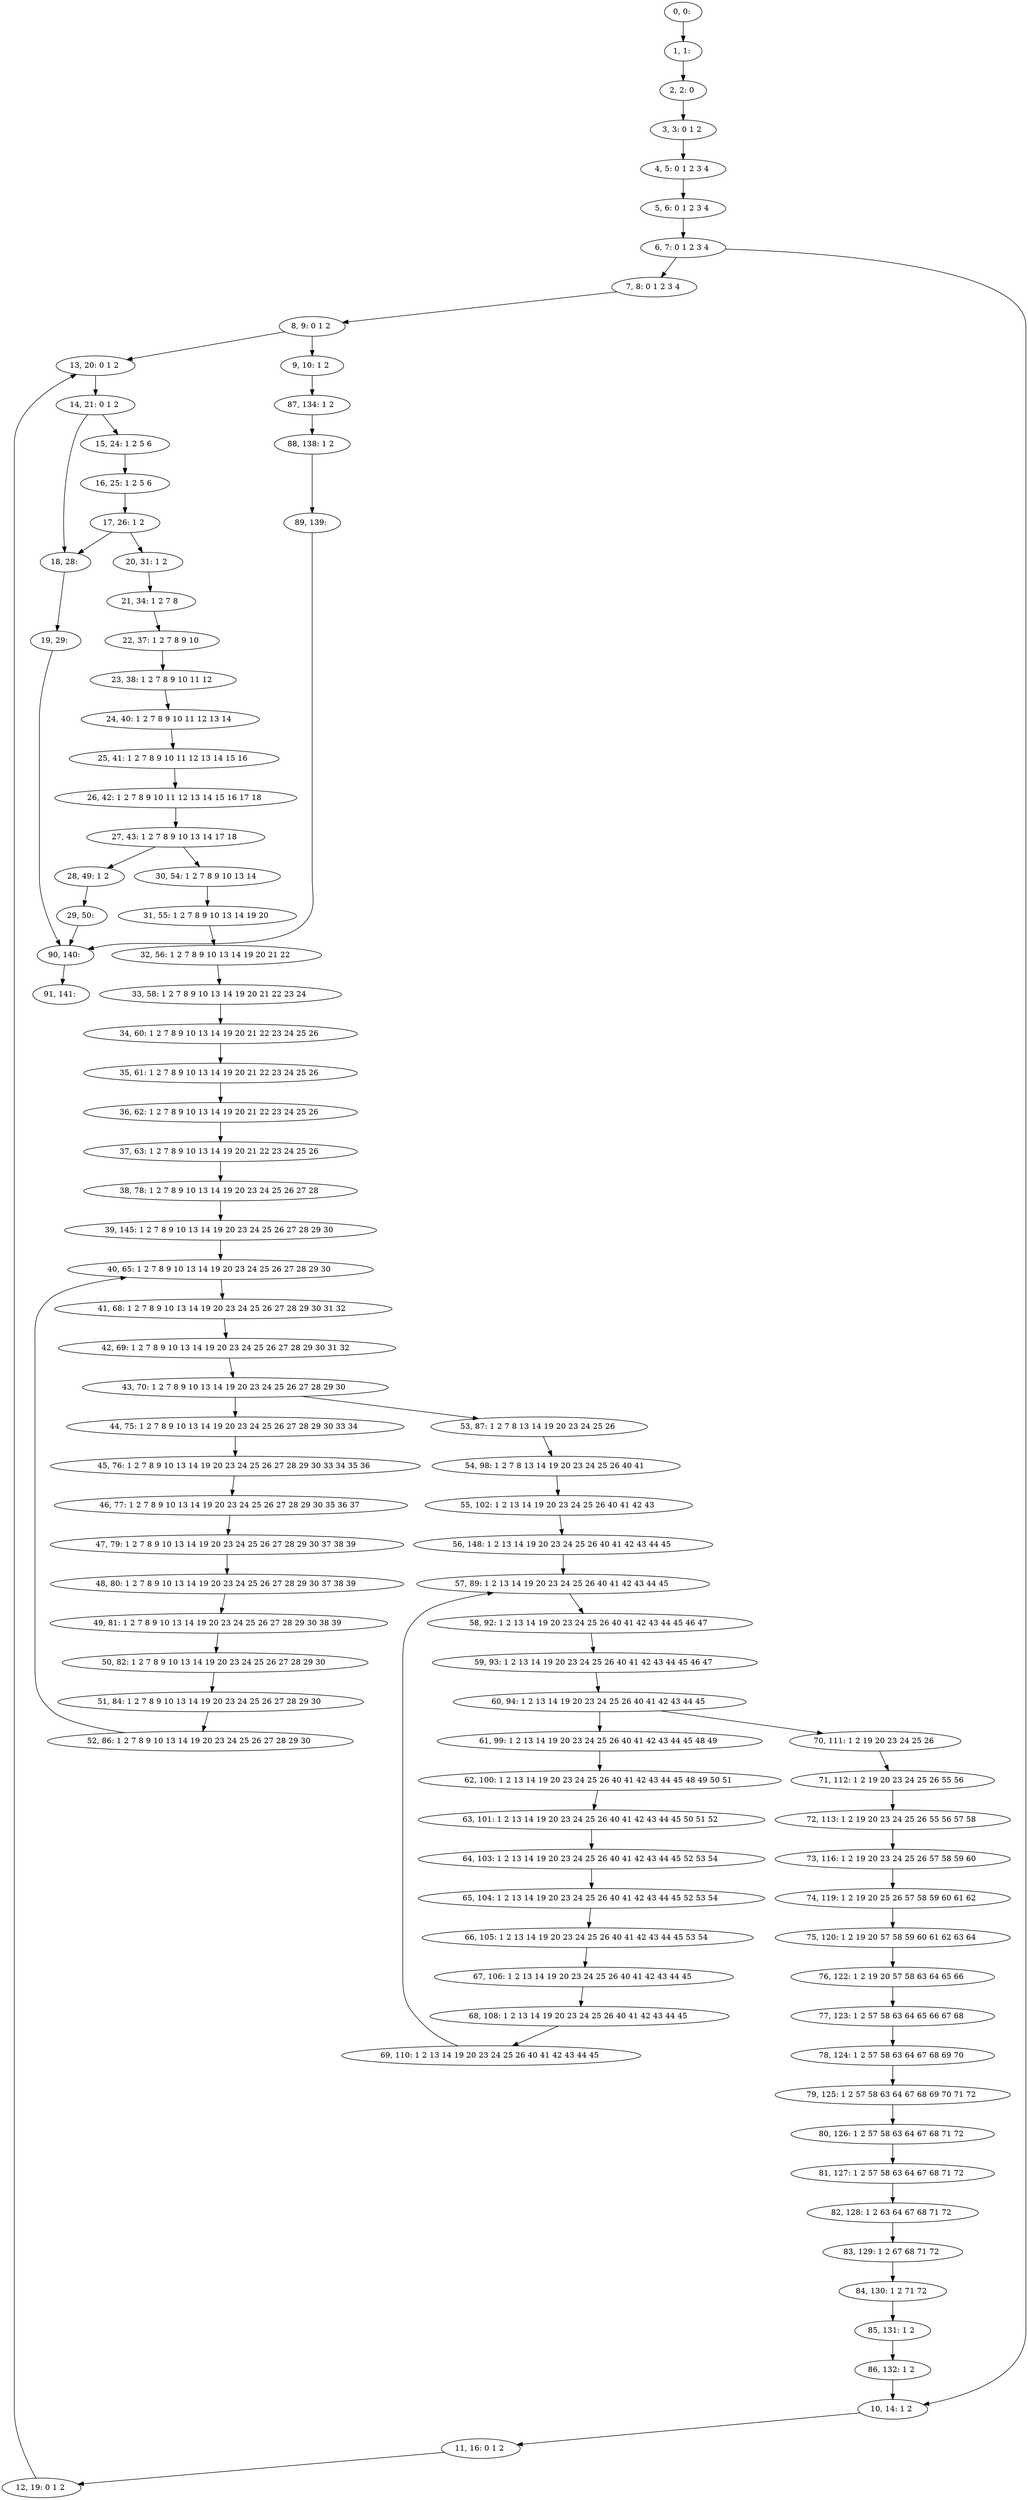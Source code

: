 digraph G {
0[label="0, 0: "];
1[label="1, 1: "];
2[label="2, 2: 0 "];
3[label="3, 3: 0 1 2 "];
4[label="4, 5: 0 1 2 3 4 "];
5[label="5, 6: 0 1 2 3 4 "];
6[label="6, 7: 0 1 2 3 4 "];
7[label="7, 8: 0 1 2 3 4 "];
8[label="8, 9: 0 1 2 "];
9[label="9, 10: 1 2 "];
10[label="10, 14: 1 2 "];
11[label="11, 16: 0 1 2 "];
12[label="12, 19: 0 1 2 "];
13[label="13, 20: 0 1 2 "];
14[label="14, 21: 0 1 2 "];
15[label="15, 24: 1 2 5 6 "];
16[label="16, 25: 1 2 5 6 "];
17[label="17, 26: 1 2 "];
18[label="18, 28: "];
19[label="19, 29: "];
20[label="20, 31: 1 2 "];
21[label="21, 34: 1 2 7 8 "];
22[label="22, 37: 1 2 7 8 9 10 "];
23[label="23, 38: 1 2 7 8 9 10 11 12 "];
24[label="24, 40: 1 2 7 8 9 10 11 12 13 14 "];
25[label="25, 41: 1 2 7 8 9 10 11 12 13 14 15 16 "];
26[label="26, 42: 1 2 7 8 9 10 11 12 13 14 15 16 17 18 "];
27[label="27, 43: 1 2 7 8 9 10 13 14 17 18 "];
28[label="28, 49: 1 2 "];
29[label="29, 50: "];
30[label="30, 54: 1 2 7 8 9 10 13 14 "];
31[label="31, 55: 1 2 7 8 9 10 13 14 19 20 "];
32[label="32, 56: 1 2 7 8 9 10 13 14 19 20 21 22 "];
33[label="33, 58: 1 2 7 8 9 10 13 14 19 20 21 22 23 24 "];
34[label="34, 60: 1 2 7 8 9 10 13 14 19 20 21 22 23 24 25 26 "];
35[label="35, 61: 1 2 7 8 9 10 13 14 19 20 21 22 23 24 25 26 "];
36[label="36, 62: 1 2 7 8 9 10 13 14 19 20 21 22 23 24 25 26 "];
37[label="37, 63: 1 2 7 8 9 10 13 14 19 20 21 22 23 24 25 26 "];
38[label="38, 78: 1 2 7 8 9 10 13 14 19 20 23 24 25 26 27 28 "];
39[label="39, 145: 1 2 7 8 9 10 13 14 19 20 23 24 25 26 27 28 29 30 "];
40[label="40, 65: 1 2 7 8 9 10 13 14 19 20 23 24 25 26 27 28 29 30 "];
41[label="41, 68: 1 2 7 8 9 10 13 14 19 20 23 24 25 26 27 28 29 30 31 32 "];
42[label="42, 69: 1 2 7 8 9 10 13 14 19 20 23 24 25 26 27 28 29 30 31 32 "];
43[label="43, 70: 1 2 7 8 9 10 13 14 19 20 23 24 25 26 27 28 29 30 "];
44[label="44, 75: 1 2 7 8 9 10 13 14 19 20 23 24 25 26 27 28 29 30 33 34 "];
45[label="45, 76: 1 2 7 8 9 10 13 14 19 20 23 24 25 26 27 28 29 30 33 34 35 36 "];
46[label="46, 77: 1 2 7 8 9 10 13 14 19 20 23 24 25 26 27 28 29 30 35 36 37 "];
47[label="47, 79: 1 2 7 8 9 10 13 14 19 20 23 24 25 26 27 28 29 30 37 38 39 "];
48[label="48, 80: 1 2 7 8 9 10 13 14 19 20 23 24 25 26 27 28 29 30 37 38 39 "];
49[label="49, 81: 1 2 7 8 9 10 13 14 19 20 23 24 25 26 27 28 29 30 38 39 "];
50[label="50, 82: 1 2 7 8 9 10 13 14 19 20 23 24 25 26 27 28 29 30 "];
51[label="51, 84: 1 2 7 8 9 10 13 14 19 20 23 24 25 26 27 28 29 30 "];
52[label="52, 86: 1 2 7 8 9 10 13 14 19 20 23 24 25 26 27 28 29 30 "];
53[label="53, 87: 1 2 7 8 13 14 19 20 23 24 25 26 "];
54[label="54, 98: 1 2 7 8 13 14 19 20 23 24 25 26 40 41 "];
55[label="55, 102: 1 2 13 14 19 20 23 24 25 26 40 41 42 43 "];
56[label="56, 148: 1 2 13 14 19 20 23 24 25 26 40 41 42 43 44 45 "];
57[label="57, 89: 1 2 13 14 19 20 23 24 25 26 40 41 42 43 44 45 "];
58[label="58, 92: 1 2 13 14 19 20 23 24 25 26 40 41 42 43 44 45 46 47 "];
59[label="59, 93: 1 2 13 14 19 20 23 24 25 26 40 41 42 43 44 45 46 47 "];
60[label="60, 94: 1 2 13 14 19 20 23 24 25 26 40 41 42 43 44 45 "];
61[label="61, 99: 1 2 13 14 19 20 23 24 25 26 40 41 42 43 44 45 48 49 "];
62[label="62, 100: 1 2 13 14 19 20 23 24 25 26 40 41 42 43 44 45 48 49 50 51 "];
63[label="63, 101: 1 2 13 14 19 20 23 24 25 26 40 41 42 43 44 45 50 51 52 "];
64[label="64, 103: 1 2 13 14 19 20 23 24 25 26 40 41 42 43 44 45 52 53 54 "];
65[label="65, 104: 1 2 13 14 19 20 23 24 25 26 40 41 42 43 44 45 52 53 54 "];
66[label="66, 105: 1 2 13 14 19 20 23 24 25 26 40 41 42 43 44 45 53 54 "];
67[label="67, 106: 1 2 13 14 19 20 23 24 25 26 40 41 42 43 44 45 "];
68[label="68, 108: 1 2 13 14 19 20 23 24 25 26 40 41 42 43 44 45 "];
69[label="69, 110: 1 2 13 14 19 20 23 24 25 26 40 41 42 43 44 45 "];
70[label="70, 111: 1 2 19 20 23 24 25 26 "];
71[label="71, 112: 1 2 19 20 23 24 25 26 55 56 "];
72[label="72, 113: 1 2 19 20 23 24 25 26 55 56 57 58 "];
73[label="73, 116: 1 2 19 20 23 24 25 26 57 58 59 60 "];
74[label="74, 119: 1 2 19 20 25 26 57 58 59 60 61 62 "];
75[label="75, 120: 1 2 19 20 57 58 59 60 61 62 63 64 "];
76[label="76, 122: 1 2 19 20 57 58 63 64 65 66 "];
77[label="77, 123: 1 2 57 58 63 64 65 66 67 68 "];
78[label="78, 124: 1 2 57 58 63 64 67 68 69 70 "];
79[label="79, 125: 1 2 57 58 63 64 67 68 69 70 71 72 "];
80[label="80, 126: 1 2 57 58 63 64 67 68 71 72 "];
81[label="81, 127: 1 2 57 58 63 64 67 68 71 72 "];
82[label="82, 128: 1 2 63 64 67 68 71 72 "];
83[label="83, 129: 1 2 67 68 71 72 "];
84[label="84, 130: 1 2 71 72 "];
85[label="85, 131: 1 2 "];
86[label="86, 132: 1 2 "];
87[label="87, 134: 1 2 "];
88[label="88, 138: 1 2 "];
89[label="89, 139: "];
90[label="90, 140: "];
91[label="91, 141: "];
0->1 ;
1->2 ;
2->3 ;
3->4 ;
4->5 ;
5->6 ;
6->7 ;
6->10 ;
7->8 ;
8->9 ;
8->13 ;
9->87 ;
10->11 ;
11->12 ;
12->13 ;
13->14 ;
14->15 ;
14->18 ;
15->16 ;
16->17 ;
17->18 ;
17->20 ;
18->19 ;
19->90 ;
20->21 ;
21->22 ;
22->23 ;
23->24 ;
24->25 ;
25->26 ;
26->27 ;
27->28 ;
27->30 ;
28->29 ;
29->90 ;
30->31 ;
31->32 ;
32->33 ;
33->34 ;
34->35 ;
35->36 ;
36->37 ;
37->38 ;
38->39 ;
39->40 ;
40->41 ;
41->42 ;
42->43 ;
43->44 ;
43->53 ;
44->45 ;
45->46 ;
46->47 ;
47->48 ;
48->49 ;
49->50 ;
50->51 ;
51->52 ;
52->40 ;
53->54 ;
54->55 ;
55->56 ;
56->57 ;
57->58 ;
58->59 ;
59->60 ;
60->61 ;
60->70 ;
61->62 ;
62->63 ;
63->64 ;
64->65 ;
65->66 ;
66->67 ;
67->68 ;
68->69 ;
69->57 ;
70->71 ;
71->72 ;
72->73 ;
73->74 ;
74->75 ;
75->76 ;
76->77 ;
77->78 ;
78->79 ;
79->80 ;
80->81 ;
81->82 ;
82->83 ;
83->84 ;
84->85 ;
85->86 ;
86->10 ;
87->88 ;
88->89 ;
89->90 ;
90->91 ;
}
